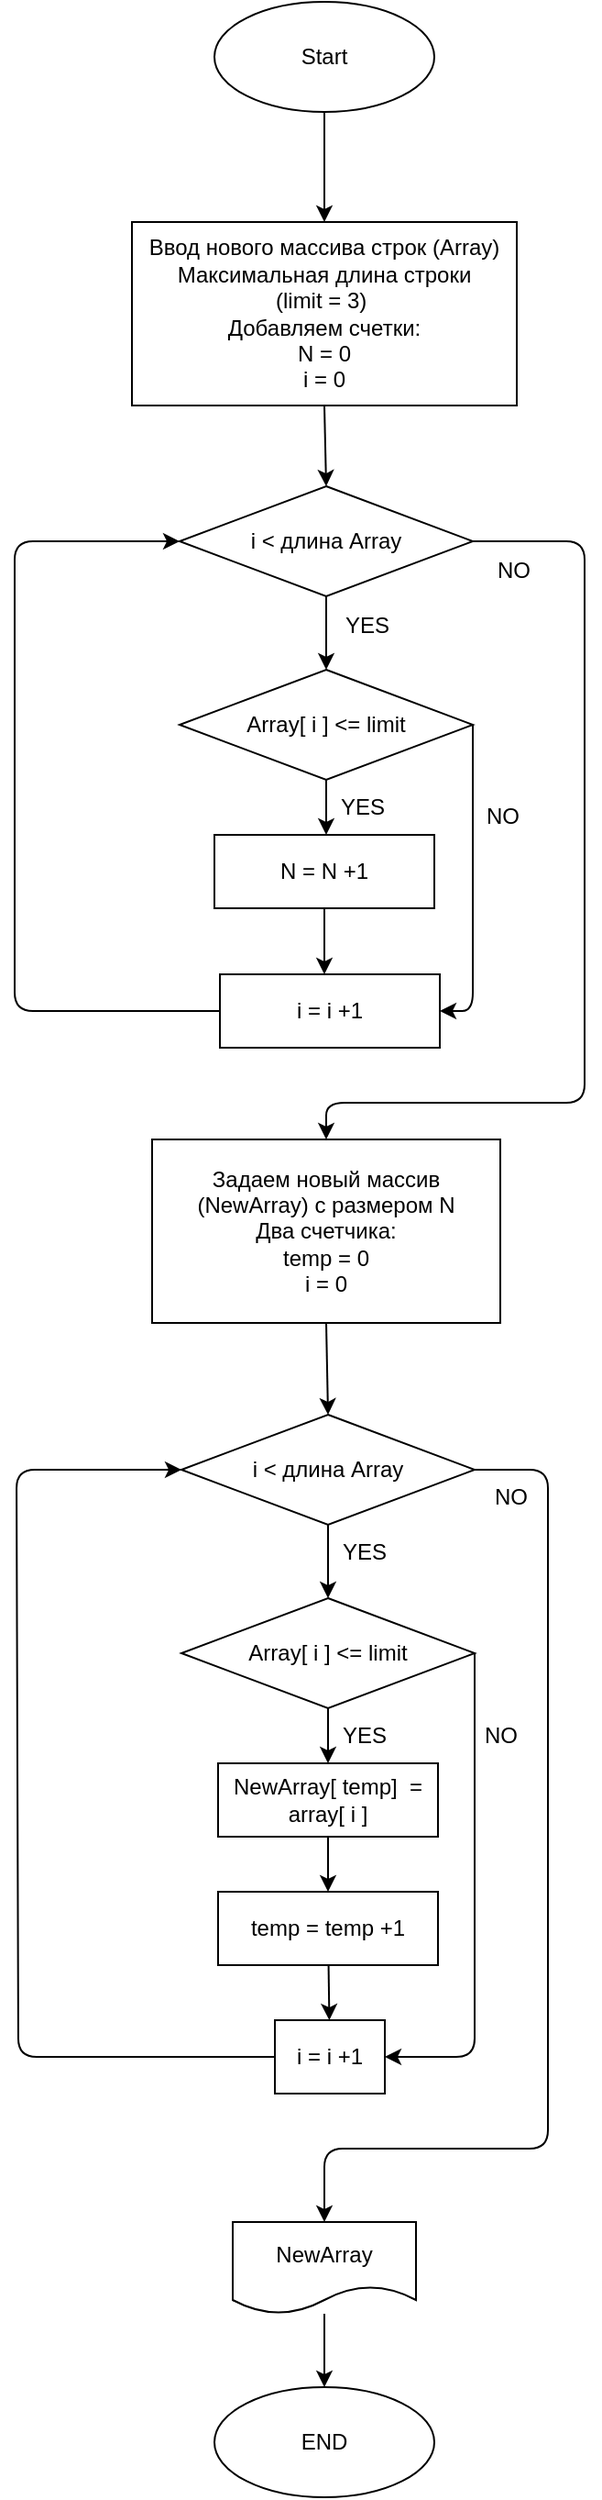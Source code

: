 <mxfile>
    <diagram id="LLfdZjAIVjmjKWJnR35u" name="Страница 1">
        <mxGraphModel dx="1246" dy="486" grid="1" gridSize="10" guides="1" tooltips="1" connect="1" arrows="1" fold="1" page="1" pageScale="1" pageWidth="827" pageHeight="1169" math="0" shadow="0">
            <root>
                <mxCell id="0"/>
                <mxCell id="1" parent="0"/>
                <mxCell id="2" value="Ввод нового массива строк (Array)&lt;br&gt;Максимальная длина строки &lt;br&gt;(limit = 3)&amp;nbsp;&lt;br&gt;Добавляем счетки:&lt;br&gt;N = 0&lt;br&gt;i = 0" style="rounded=0;whiteSpace=wrap;html=1;" parent="1" vertex="1">
                    <mxGeometry x="342" y="230" width="210" height="100" as="geometry"/>
                </mxCell>
                <mxCell id="6" value="Задаем новый массив (NewArray) c размером N&lt;br&gt;Два счетчика:&lt;br&gt;temp = 0&lt;br&gt;i = 0" style="rounded=0;whiteSpace=wrap;html=1;" parent="1" vertex="1">
                    <mxGeometry x="353" y="730" width="190" height="100" as="geometry"/>
                </mxCell>
                <mxCell id="29" style="edgeStyle=none;html=1;entryX=0.5;entryY=0;entryDx=0;entryDy=0;exitX=0.5;exitY=1;exitDx=0;exitDy=0;" parent="1" source="6" target="10" edge="1">
                    <mxGeometry relative="1" as="geometry">
                        <mxPoint x="448.6" y="860" as="sourcePoint"/>
                    </mxGeometry>
                </mxCell>
                <mxCell id="15" style="edgeStyle=none;html=1;entryX=0.5;entryY=0;entryDx=0;entryDy=0;" parent="1" source="10" target="11" edge="1">
                    <mxGeometry relative="1" as="geometry"/>
                </mxCell>
                <mxCell id="31" style="edgeStyle=none;html=1;entryX=0.5;entryY=0;entryDx=0;entryDy=0;" parent="1" source="10" target="30" edge="1">
                    <mxGeometry relative="1" as="geometry">
                        <Array as="points">
                            <mxPoint x="569" y="910"/>
                            <mxPoint x="569" y="1280"/>
                            <mxPoint x="520" y="1280"/>
                            <mxPoint x="447" y="1280"/>
                        </Array>
                    </mxGeometry>
                </mxCell>
                <mxCell id="10" value="i &amp;lt; длина Array" style="rhombus;whiteSpace=wrap;html=1;" parent="1" vertex="1">
                    <mxGeometry x="369" y="880" width="160" height="60" as="geometry"/>
                </mxCell>
                <mxCell id="16" style="edgeStyle=none;html=1;entryX=0.5;entryY=0;entryDx=0;entryDy=0;" parent="1" source="11" target="12" edge="1">
                    <mxGeometry relative="1" as="geometry"/>
                </mxCell>
                <mxCell id="73" style="edgeStyle=none;html=1;entryX=1;entryY=0.5;entryDx=0;entryDy=0;exitX=1;exitY=0.5;exitDx=0;exitDy=0;" parent="1" source="11" target="20" edge="1">
                    <mxGeometry relative="1" as="geometry">
                        <mxPoint x="560" y="1010" as="targetPoint"/>
                        <mxPoint x="530" y="1020" as="sourcePoint"/>
                        <Array as="points">
                            <mxPoint x="529" y="1230"/>
                        </Array>
                    </mxGeometry>
                </mxCell>
                <mxCell id="11" value="Array[ i ] &amp;lt;= limit" style="rhombus;whiteSpace=wrap;html=1;" parent="1" vertex="1">
                    <mxGeometry x="369" y="980" width="160" height="60" as="geometry"/>
                </mxCell>
                <mxCell id="19" style="edgeStyle=none;html=1;entryX=0.5;entryY=0;entryDx=0;entryDy=0;" parent="1" source="12" target="13" edge="1">
                    <mxGeometry relative="1" as="geometry"/>
                </mxCell>
                <mxCell id="12" value="NewArray[ temp]&amp;nbsp; = array[ i ]" style="rounded=0;whiteSpace=wrap;html=1;" parent="1" vertex="1">
                    <mxGeometry x="389" y="1070" width="120" height="40" as="geometry"/>
                </mxCell>
                <mxCell id="75" value="" style="edgeStyle=none;html=1;" parent="1" source="13" target="20" edge="1">
                    <mxGeometry relative="1" as="geometry"/>
                </mxCell>
                <mxCell id="13" value="temp = temp +1" style="rounded=0;whiteSpace=wrap;html=1;" parent="1" vertex="1">
                    <mxGeometry x="389" y="1140" width="120" height="40" as="geometry"/>
                </mxCell>
                <mxCell id="14" value="YES" style="text;html=1;strokeColor=none;fillColor=none;align=center;verticalAlign=middle;whiteSpace=wrap;rounded=0;" parent="1" vertex="1">
                    <mxGeometry x="459" y="950" width="20" height="10" as="geometry"/>
                </mxCell>
                <mxCell id="17" value="YES" style="text;html=1;strokeColor=none;fillColor=none;align=center;verticalAlign=middle;whiteSpace=wrap;rounded=0;" parent="1" vertex="1">
                    <mxGeometry x="459" y="1050" width="20" height="10" as="geometry"/>
                </mxCell>
                <mxCell id="18" value="NO" style="text;html=1;strokeColor=none;fillColor=none;align=center;verticalAlign=middle;whiteSpace=wrap;rounded=0;" parent="1" vertex="1">
                    <mxGeometry x="539" y="920" width="20" height="10" as="geometry"/>
                </mxCell>
                <mxCell id="21" style="edgeStyle=none;html=1;entryX=0;entryY=0.5;entryDx=0;entryDy=0;" parent="1" source="20" target="10" edge="1">
                    <mxGeometry relative="1" as="geometry">
                        <Array as="points">
                            <mxPoint x="280" y="1230"/>
                            <mxPoint x="279" y="910"/>
                        </Array>
                    </mxGeometry>
                </mxCell>
                <mxCell id="20" value="i = i +1" style="rounded=0;whiteSpace=wrap;html=1;" parent="1" vertex="1">
                    <mxGeometry x="420" y="1210" width="60" height="40" as="geometry"/>
                </mxCell>
                <mxCell id="60" value="" style="edgeStyle=none;html=1;" parent="1" source="30" target="59" edge="1">
                    <mxGeometry relative="1" as="geometry"/>
                </mxCell>
                <mxCell id="30" value="NewArray" style="shape=document;whiteSpace=wrap;html=1;boundedLbl=1;" parent="1" vertex="1">
                    <mxGeometry x="397" y="1320" width="100" height="50" as="geometry"/>
                </mxCell>
                <mxCell id="36" style="edgeStyle=none;html=1;entryX=0.5;entryY=0;entryDx=0;entryDy=0;exitX=0.5;exitY=1;exitDx=0;exitDy=0;" parent="1" source="2" target="39" edge="1">
                    <mxGeometry relative="1" as="geometry">
                        <mxPoint x="448" y="344" as="sourcePoint"/>
                    </mxGeometry>
                </mxCell>
                <mxCell id="38" style="edgeStyle=none;html=1;entryX=0.5;entryY=0;entryDx=0;entryDy=0;" parent="1" source="39" target="42" edge="1">
                    <mxGeometry relative="1" as="geometry"/>
                </mxCell>
                <mxCell id="56" style="edgeStyle=none;html=1;" parent="1" source="39" edge="1">
                    <mxGeometry relative="1" as="geometry">
                        <Array as="points">
                            <mxPoint x="589" y="404"/>
                            <mxPoint x="589" y="570"/>
                            <mxPoint x="589" y="630"/>
                            <mxPoint x="589" y="710"/>
                            <mxPoint x="448" y="710"/>
                        </Array>
                        <mxPoint x="448" y="730" as="targetPoint"/>
                    </mxGeometry>
                </mxCell>
                <mxCell id="39" value="i &amp;lt; длина Array" style="rhombus;whiteSpace=wrap;html=1;" parent="1" vertex="1">
                    <mxGeometry x="368" y="374" width="160" height="60" as="geometry"/>
                </mxCell>
                <mxCell id="40" style="edgeStyle=none;html=1;entryX=0.5;entryY=0;entryDx=0;entryDy=0;" parent="1" source="42" edge="1">
                    <mxGeometry relative="1" as="geometry">
                        <mxPoint x="448" y="564" as="targetPoint"/>
                    </mxGeometry>
                </mxCell>
                <mxCell id="41" style="edgeStyle=none;html=1;exitX=1;exitY=0.5;exitDx=0;exitDy=0;entryX=1;entryY=0.5;entryDx=0;entryDy=0;" parent="1" source="42" target="51" edge="1">
                    <mxGeometry relative="1" as="geometry">
                        <mxPoint x="550" y="660" as="targetPoint"/>
                        <Array as="points">
                            <mxPoint x="528" y="660"/>
                        </Array>
                    </mxGeometry>
                </mxCell>
                <mxCell id="42" value="Array[ i ] &amp;lt;= limit" style="rhombus;whiteSpace=wrap;html=1;" parent="1" vertex="1">
                    <mxGeometry x="368" y="474" width="160" height="60" as="geometry"/>
                </mxCell>
                <mxCell id="45" style="edgeStyle=none;html=1;exitX=0.5;exitY=1;exitDx=0;exitDy=0;" parent="1" source="46" edge="1">
                    <mxGeometry relative="1" as="geometry">
                        <Array as="points"/>
                        <mxPoint x="460" y="610" as="sourcePoint"/>
                        <mxPoint x="447" y="640" as="targetPoint"/>
                    </mxGeometry>
                </mxCell>
                <mxCell id="46" value="N = N +1" style="rounded=0;whiteSpace=wrap;html=1;" parent="1" vertex="1">
                    <mxGeometry x="387" y="564" width="120" height="40" as="geometry"/>
                </mxCell>
                <mxCell id="48" value="YES" style="text;html=1;strokeColor=none;fillColor=none;align=center;verticalAlign=middle;whiteSpace=wrap;rounded=0;" parent="1" vertex="1">
                    <mxGeometry x="458" y="544" width="20" height="10" as="geometry"/>
                </mxCell>
                <mxCell id="50" style="edgeStyle=none;html=1;entryX=0;entryY=0.5;entryDx=0;entryDy=0;exitX=0;exitY=0.5;exitDx=0;exitDy=0;" parent="1" source="51" target="39" edge="1">
                    <mxGeometry relative="1" as="geometry">
                        <Array as="points">
                            <mxPoint x="278" y="660"/>
                            <mxPoint x="278" y="404"/>
                        </Array>
                    </mxGeometry>
                </mxCell>
                <mxCell id="51" value="i = i +1" style="rounded=0;whiteSpace=wrap;html=1;" parent="1" vertex="1">
                    <mxGeometry x="390" y="640" width="120" height="40" as="geometry"/>
                </mxCell>
                <mxCell id="59" value="END" style="ellipse;whiteSpace=wrap;html=1;fillColor=none;" parent="1" vertex="1">
                    <mxGeometry x="387" y="1410" width="120" height="60" as="geometry"/>
                </mxCell>
                <mxCell id="63" value="" style="edgeStyle=none;html=1;" parent="1" source="61" target="2" edge="1">
                    <mxGeometry relative="1" as="geometry"/>
                </mxCell>
                <mxCell id="61" value="Start" style="ellipse;whiteSpace=wrap;html=1;rounded=0;fillColor=none;" parent="1" vertex="1">
                    <mxGeometry x="387" y="110" width="120" height="60" as="geometry"/>
                </mxCell>
                <mxCell id="67" value="NO" style="text;html=1;align=center;verticalAlign=middle;resizable=0;points=[];autosize=1;strokeColor=none;fillColor=none;" parent="1" vertex="1">
                    <mxGeometry x="529" y="544" width="30" height="20" as="geometry"/>
                </mxCell>
                <mxCell id="68" value="NO" style="text;html=1;align=center;verticalAlign=middle;resizable=0;points=[];autosize=1;strokeColor=none;fillColor=none;" parent="1" vertex="1">
                    <mxGeometry x="535" y="410" width="30" height="20" as="geometry"/>
                </mxCell>
                <mxCell id="69" value="YES" style="text;html=1;align=center;verticalAlign=middle;resizable=0;points=[];autosize=1;strokeColor=none;fillColor=none;" parent="1" vertex="1">
                    <mxGeometry x="450" y="440" width="40" height="20" as="geometry"/>
                </mxCell>
                <mxCell id="74" value="NO" style="text;html=1;align=center;verticalAlign=middle;resizable=0;points=[];autosize=1;strokeColor=none;fillColor=none;" parent="1" vertex="1">
                    <mxGeometry x="528" y="1045" width="30" height="20" as="geometry"/>
                </mxCell>
            </root>
        </mxGraphModel>
    </diagram>
</mxfile>